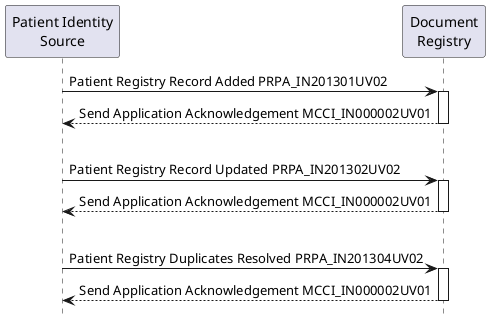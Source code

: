 @startuml
hide footbox

participant "Patient Identity\nSource" as PIS
participant "Document\nRegistry" as REG

PIS -> REG : Patient Registry Record Added PRPA_IN201301UV02
activate REG
REG --> PIS : Send Application Acknowledgement MCCI_IN000002UV01
deactivate REG
|||
PIS -> REG : Patient Registry Record Updated PRPA_IN201302UV02
activate REG
REG --> PIS : Send Application Acknowledgement MCCI_IN000002UV01
deactivate REG
|||
PIS -> REG : Patient Registry Duplicates Resolved PRPA_IN201304UV02
activate REG
REG --> PIS : Send Application Acknowledgement MCCI_IN000002UV01
deactivate REG

@enduml